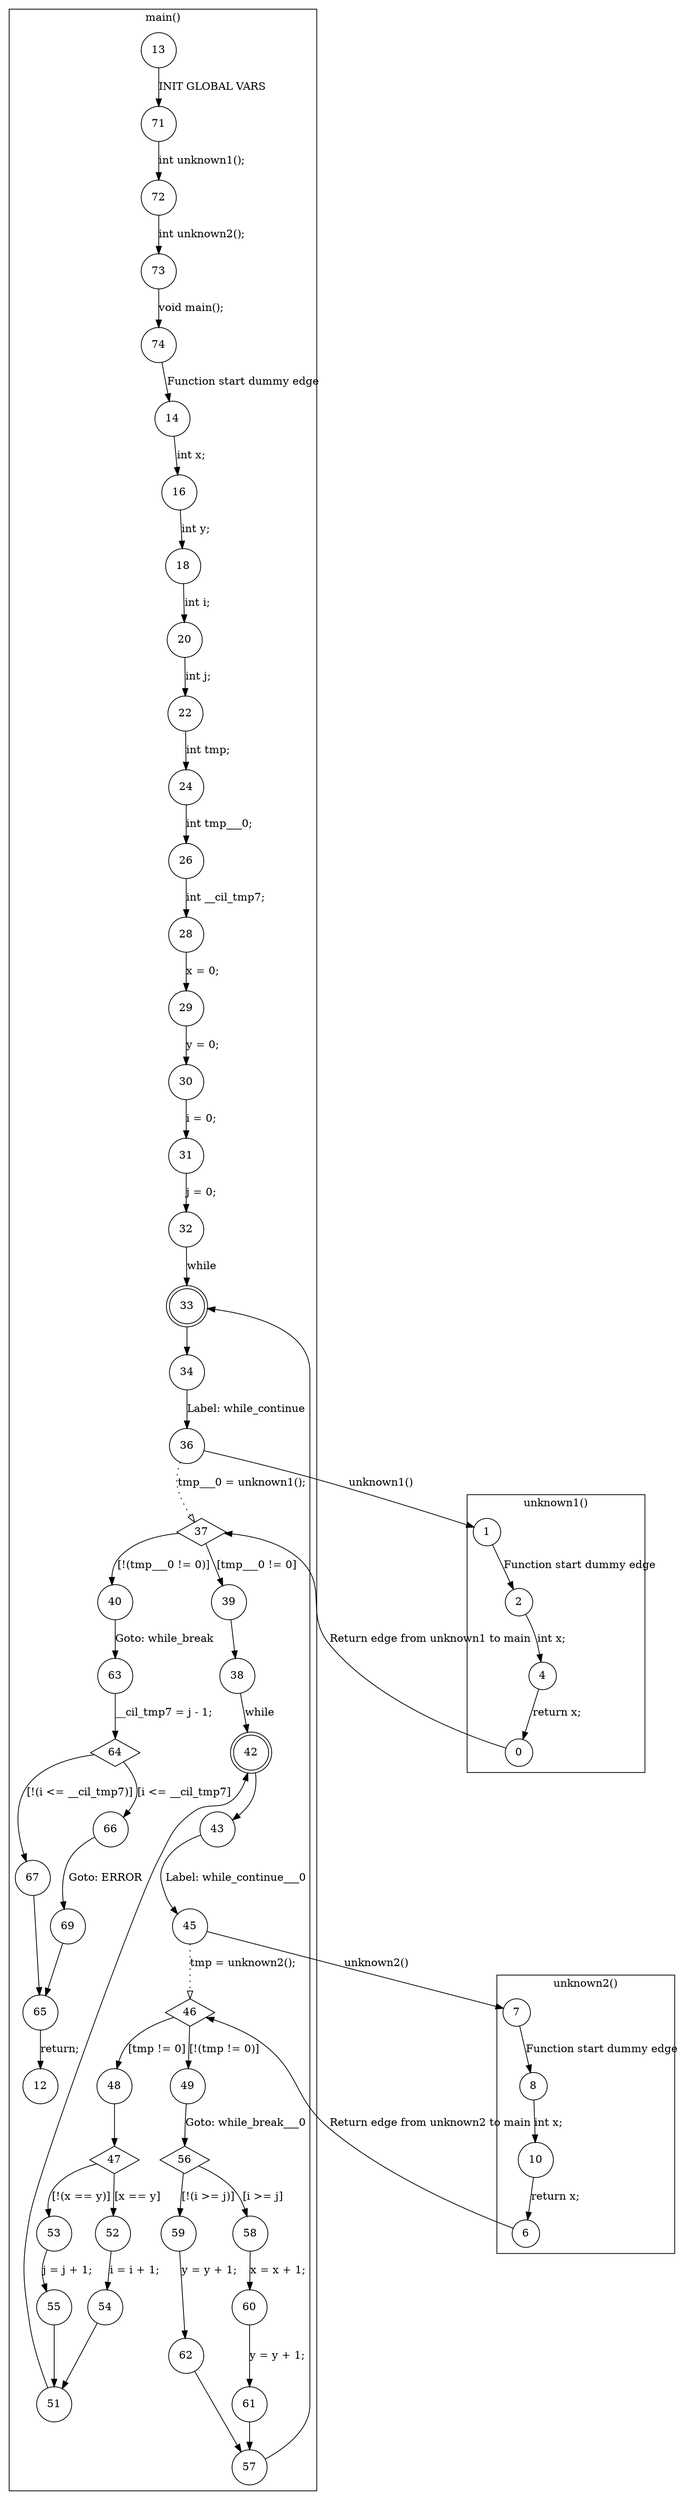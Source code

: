 digraph CFA {
33 [shape="doublecircle"]
37 [shape="diamond"]
37 [shape="diamond"]
42 [shape="doublecircle"]
46 [shape="diamond"]
46 [shape="diamond"]
47 [shape="diamond"]
47 [shape="diamond"]
56 [shape="diamond"]
56 [shape="diamond"]
64 [shape="diamond"]
64 [shape="diamond"]
node [shape="circle"]
subgraph cluster_unknown2 {
label="unknown2()"
7 -> 8 [label="Function start dummy edge"]
8 -> 10 [label="int x;"]
10 -> 6 [label="return x;"]}
subgraph cluster_unknown1 {
label="unknown1()"
1 -> 2 [label="Function start dummy edge"]
2 -> 4 [label="int x;"]
4 -> 0 [label="return x;"]}
subgraph cluster_main {
label="main()"
13 -> 71 [label="INIT GLOBAL VARS"]
71 -> 72 [label="int unknown1();"]
72 -> 73 [label="int unknown2();"]
73 -> 74 [label="void main();"]
74 -> 14 [label="Function start dummy edge"]
14 -> 16 [label="int x;"]
16 -> 18 [label="int y;"]
18 -> 20 [label="int i;"]
20 -> 22 [label="int j;"]
22 -> 24 [label="int tmp;"]
24 -> 26 [label="int tmp___0;"]
26 -> 28 [label="int __cil_tmp7;"]
28 -> 29 [label="x = 0;"]
29 -> 30 [label="y = 0;"]
30 -> 31 [label="i = 0;"]
31 -> 32 [label="j = 0;"]
32 -> 33 [label="while"]
33 -> 34 [label=""]
34 -> 36 [label="Label: while_continue"]
36 -> 37 [label="tmp___0 = unknown1();" style="dotted" arrowhead="empty"]
37 -> 40 [label="[!(tmp___0 != 0)]"]
37 -> 39 [label="[tmp___0 != 0]"]
39 -> 38 [label=""]
38 -> 42 [label="while"]
42 -> 43 [label=""]
43 -> 45 [label="Label: while_continue___0"]
45 -> 46 [label="tmp = unknown2();" style="dotted" arrowhead="empty"]
46 -> 49 [label="[!(tmp != 0)]"]
46 -> 48 [label="[tmp != 0]"]
48 -> 47 [label=""]
47 -> 53 [label="[!(x == y)]"]
47 -> 52 [label="[x == y]"]
52 -> 54 [label="i = i + 1;"]
54 -> 51 [label=""]
51 -> 42 [label=""]
53 -> 55 [label="j = j + 1;"]
55 -> 51 [label=""]
49 -> 56 [label="Goto: while_break___0"]
56 -> 59 [label="[!(i >= j)]"]
56 -> 58 [label="[i >= j]"]
58 -> 60 [label="x = x + 1;"]
60 -> 61 [label="y = y + 1;"]
61 -> 57 [label=""]
57 -> 33 [label=""]
59 -> 62 [label="y = y + 1;"]
62 -> 57 [label=""]
40 -> 63 [label="Goto: while_break"]
63 -> 64 [label="__cil_tmp7 = j - 1;"]
64 -> 67 [label="[!(i <= __cil_tmp7)]"]
64 -> 66 [label="[i <= __cil_tmp7]"]
66 -> 69 [label="Goto: ERROR"]
69 -> 65 [label=""]
65 -> 12 [label="return;"]
67 -> 65 [label=""]}
36 -> 1 [label="unknown1()"]
0 -> 37 [label="Return edge from unknown1 to main"]
45 -> 7 [label="unknown2()"]
6 -> 46 [label="Return edge from unknown2 to main"]}
